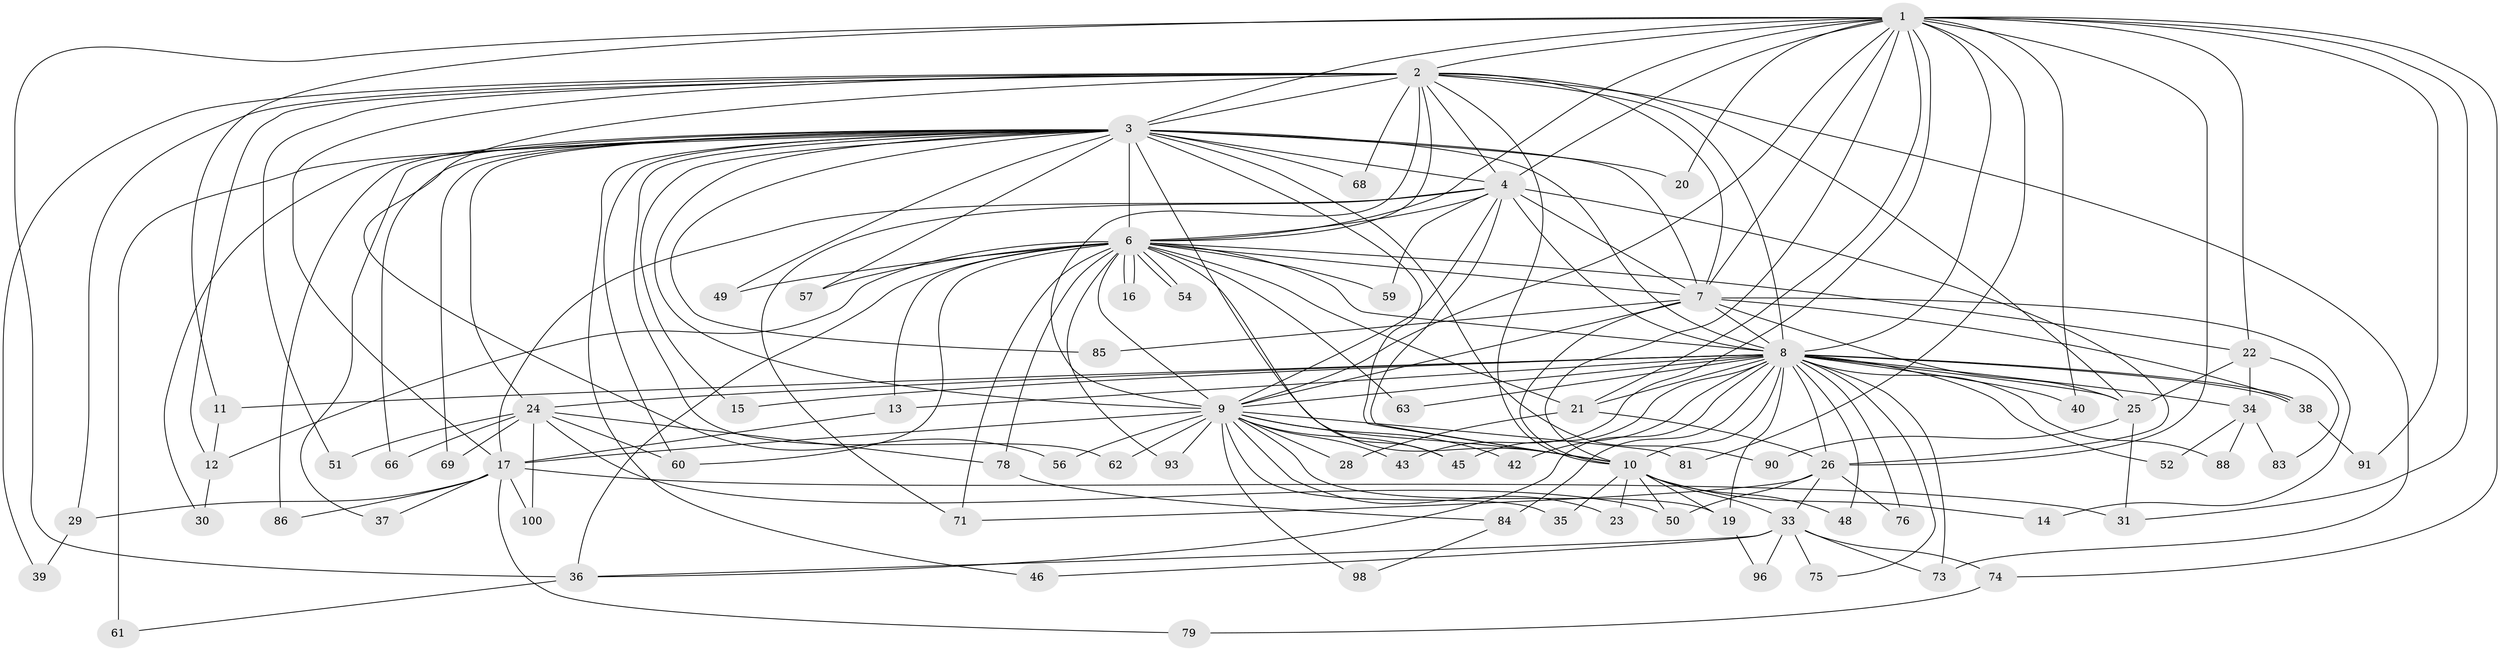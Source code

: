 // Generated by graph-tools (version 1.1) at 2025/23/03/03/25 07:23:35]
// undirected, 75 vertices, 186 edges
graph export_dot {
graph [start="1"]
  node [color=gray90,style=filled];
  1 [super="+70"];
  2 [super="+89"];
  3 [super="+5"];
  4 [super="+58"];
  6 [super="+27"];
  7 [super="+18"];
  8 [super="+97"];
  9 [super="+44"];
  10 [super="+32"];
  11;
  12;
  13;
  14;
  15;
  16;
  17 [super="+53"];
  19 [super="+65"];
  20;
  21 [super="+95"];
  22 [super="+99"];
  23;
  24;
  25 [super="+41"];
  26 [super="+67"];
  28;
  29;
  30;
  31 [super="+80"];
  33 [super="+77"];
  34;
  35;
  36 [super="+47"];
  37;
  38 [super="+64"];
  39;
  40;
  42;
  43;
  45 [super="+55"];
  46;
  48;
  49;
  50 [super="+94"];
  51;
  52;
  54;
  56;
  57;
  59;
  60 [super="+72"];
  61 [super="+82"];
  62;
  63;
  66 [super="+92"];
  68;
  69;
  71 [super="+87"];
  73;
  74;
  75;
  76;
  78;
  79;
  81;
  83;
  84;
  85;
  86;
  88;
  90;
  91;
  93;
  96;
  98;
  100;
  1 -- 2;
  1 -- 3 [weight=2];
  1 -- 4;
  1 -- 6;
  1 -- 7;
  1 -- 8;
  1 -- 9;
  1 -- 10;
  1 -- 11;
  1 -- 20;
  1 -- 21;
  1 -- 22;
  1 -- 40;
  1 -- 43;
  1 -- 74;
  1 -- 81;
  1 -- 91;
  1 -- 26;
  1 -- 36;
  1 -- 31;
  2 -- 3 [weight=2];
  2 -- 4 [weight=2];
  2 -- 6;
  2 -- 7 [weight=2];
  2 -- 8;
  2 -- 9;
  2 -- 10;
  2 -- 12;
  2 -- 29;
  2 -- 39;
  2 -- 51;
  2 -- 56;
  2 -- 68;
  2 -- 73;
  2 -- 17;
  2 -- 25;
  3 -- 4 [weight=2];
  3 -- 6 [weight=2];
  3 -- 7 [weight=2];
  3 -- 8 [weight=2];
  3 -- 9 [weight=2];
  3 -- 10 [weight=3];
  3 -- 20;
  3 -- 30;
  3 -- 37;
  3 -- 57;
  3 -- 62;
  3 -- 90;
  3 -- 66 [weight=2];
  3 -- 68;
  3 -- 69;
  3 -- 15;
  3 -- 85;
  3 -- 86;
  3 -- 24;
  3 -- 46;
  3 -- 49;
  3 -- 60;
  3 -- 61 [weight=2];
  3 -- 45;
  4 -- 6;
  4 -- 7;
  4 -- 8;
  4 -- 9;
  4 -- 10;
  4 -- 17;
  4 -- 59;
  4 -- 71;
  4 -- 26;
  6 -- 7;
  6 -- 8;
  6 -- 9;
  6 -- 10;
  6 -- 13;
  6 -- 16;
  6 -- 16;
  6 -- 21;
  6 -- 22;
  6 -- 36;
  6 -- 49;
  6 -- 54;
  6 -- 54;
  6 -- 57;
  6 -- 59;
  6 -- 60;
  6 -- 63;
  6 -- 78;
  6 -- 93;
  6 -- 12;
  6 -- 71;
  7 -- 8;
  7 -- 9;
  7 -- 10;
  7 -- 14;
  7 -- 25;
  7 -- 85;
  7 -- 38;
  8 -- 9 [weight=2];
  8 -- 10;
  8 -- 11;
  8 -- 13;
  8 -- 15;
  8 -- 19;
  8 -- 24;
  8 -- 25;
  8 -- 26;
  8 -- 34;
  8 -- 36;
  8 -- 38;
  8 -- 38;
  8 -- 40;
  8 -- 42;
  8 -- 45;
  8 -- 48;
  8 -- 52;
  8 -- 63;
  8 -- 75;
  8 -- 76;
  8 -- 84;
  8 -- 88;
  8 -- 73;
  8 -- 21;
  9 -- 10;
  9 -- 23;
  9 -- 28;
  9 -- 35;
  9 -- 42;
  9 -- 43;
  9 -- 45;
  9 -- 56;
  9 -- 62;
  9 -- 81;
  9 -- 98;
  9 -- 93;
  9 -- 17;
  9 -- 19;
  10 -- 14;
  10 -- 19;
  10 -- 23;
  10 -- 33;
  10 -- 35;
  10 -- 48;
  10 -- 50;
  11 -- 12;
  12 -- 30;
  13 -- 17;
  17 -- 29;
  17 -- 31;
  17 -- 37;
  17 -- 79;
  17 -- 86;
  17 -- 100;
  19 -- 96;
  21 -- 26;
  21 -- 28;
  22 -- 34;
  22 -- 83;
  22 -- 25;
  24 -- 50;
  24 -- 51;
  24 -- 66;
  24 -- 69;
  24 -- 78;
  24 -- 100;
  24 -- 60;
  25 -- 31;
  25 -- 90;
  26 -- 33;
  26 -- 50;
  26 -- 71;
  26 -- 76;
  29 -- 39;
  33 -- 46;
  33 -- 73;
  33 -- 74;
  33 -- 75;
  33 -- 96;
  33 -- 36;
  34 -- 52;
  34 -- 83;
  34 -- 88;
  36 -- 61;
  38 -- 91;
  74 -- 79;
  78 -- 84;
  84 -- 98;
}
